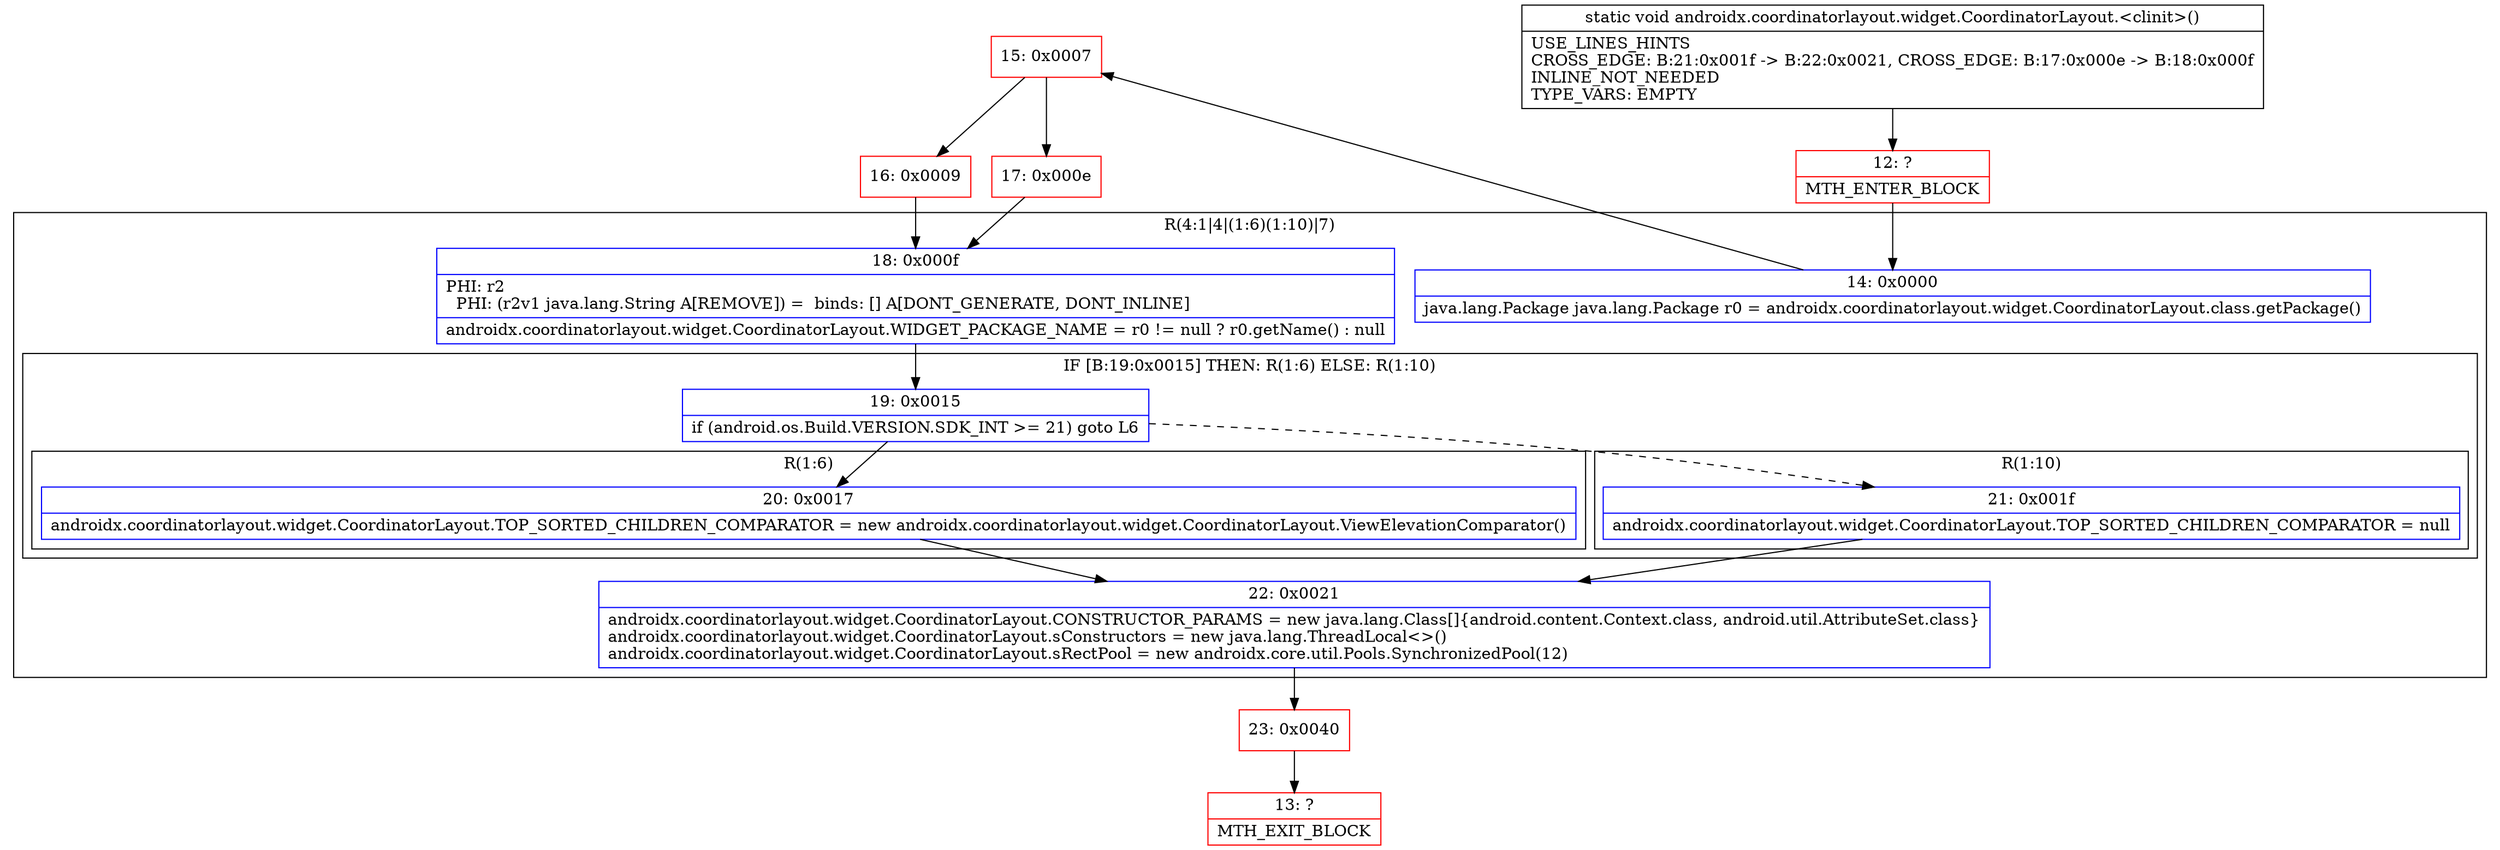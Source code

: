 digraph "CFG forandroidx.coordinatorlayout.widget.CoordinatorLayout.\<clinit\>()V" {
subgraph cluster_Region_1923356284 {
label = "R(4:1|4|(1:6)(1:10)|7)";
node [shape=record,color=blue];
Node_14 [shape=record,label="{14\:\ 0x0000|java.lang.Package java.lang.Package r0 = androidx.coordinatorlayout.widget.CoordinatorLayout.class.getPackage()\l}"];
Node_18 [shape=record,label="{18\:\ 0x000f|PHI: r2 \l  PHI: (r2v1 java.lang.String A[REMOVE]) =  binds: [] A[DONT_GENERATE, DONT_INLINE]\l|androidx.coordinatorlayout.widget.CoordinatorLayout.WIDGET_PACKAGE_NAME = r0 != null ? r0.getName() : null\l}"];
subgraph cluster_IfRegion_1406743608 {
label = "IF [B:19:0x0015] THEN: R(1:6) ELSE: R(1:10)";
node [shape=record,color=blue];
Node_19 [shape=record,label="{19\:\ 0x0015|if (android.os.Build.VERSION.SDK_INT \>= 21) goto L6\l}"];
subgraph cluster_Region_848676780 {
label = "R(1:6)";
node [shape=record,color=blue];
Node_20 [shape=record,label="{20\:\ 0x0017|androidx.coordinatorlayout.widget.CoordinatorLayout.TOP_SORTED_CHILDREN_COMPARATOR = new androidx.coordinatorlayout.widget.CoordinatorLayout.ViewElevationComparator()\l}"];
}
subgraph cluster_Region_1329872662 {
label = "R(1:10)";
node [shape=record,color=blue];
Node_21 [shape=record,label="{21\:\ 0x001f|androidx.coordinatorlayout.widget.CoordinatorLayout.TOP_SORTED_CHILDREN_COMPARATOR = null\l}"];
}
}
Node_22 [shape=record,label="{22\:\ 0x0021|androidx.coordinatorlayout.widget.CoordinatorLayout.CONSTRUCTOR_PARAMS = new java.lang.Class[]\{android.content.Context.class, android.util.AttributeSet.class\}\landroidx.coordinatorlayout.widget.CoordinatorLayout.sConstructors = new java.lang.ThreadLocal\<\>()\landroidx.coordinatorlayout.widget.CoordinatorLayout.sRectPool = new androidx.core.util.Pools.SynchronizedPool(12)\l}"];
}
Node_12 [shape=record,color=red,label="{12\:\ ?|MTH_ENTER_BLOCK\l}"];
Node_15 [shape=record,color=red,label="{15\:\ 0x0007}"];
Node_16 [shape=record,color=red,label="{16\:\ 0x0009}"];
Node_23 [shape=record,color=red,label="{23\:\ 0x0040}"];
Node_13 [shape=record,color=red,label="{13\:\ ?|MTH_EXIT_BLOCK\l}"];
Node_17 [shape=record,color=red,label="{17\:\ 0x000e}"];
MethodNode[shape=record,label="{static void androidx.coordinatorlayout.widget.CoordinatorLayout.\<clinit\>()  | USE_LINES_HINTS\lCROSS_EDGE: B:21:0x001f \-\> B:22:0x0021, CROSS_EDGE: B:17:0x000e \-\> B:18:0x000f\lINLINE_NOT_NEEDED\lTYPE_VARS: EMPTY\l}"];
MethodNode -> Node_12;Node_14 -> Node_15;
Node_18 -> Node_19;
Node_19 -> Node_20;
Node_19 -> Node_21[style=dashed];
Node_20 -> Node_22;
Node_21 -> Node_22;
Node_22 -> Node_23;
Node_12 -> Node_14;
Node_15 -> Node_16;
Node_15 -> Node_17;
Node_16 -> Node_18;
Node_23 -> Node_13;
Node_17 -> Node_18;
}


